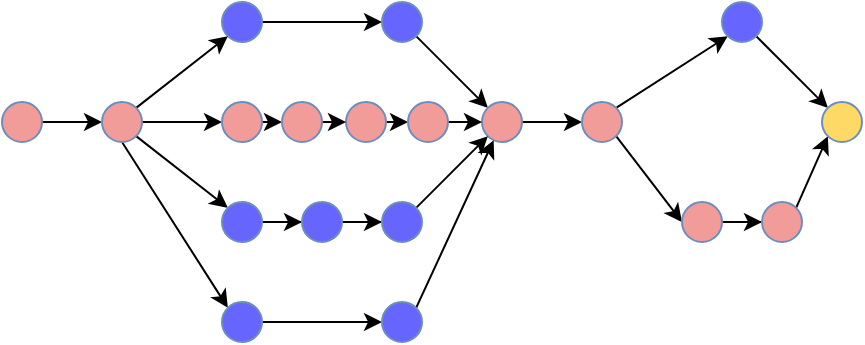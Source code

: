 <mxfile version="21.7.5" type="device">
  <diagram name="Page-1" id="NfrR-SPp4-SvVIAn2ama">
    <mxGraphModel dx="500" dy="254" grid="1" gridSize="10" guides="1" tooltips="1" connect="1" arrows="1" fold="1" page="1" pageScale="1" pageWidth="850" pageHeight="1100" math="0" shadow="0">
      <root>
        <mxCell id="0" />
        <mxCell id="1" parent="0" />
        <mxCell id="3BBLkdBuX41_PqtYfWqN-31" style="edgeStyle=orthogonalEdgeStyle;rounded=0;orthogonalLoop=1;jettySize=auto;html=1;entryX=0;entryY=0.5;entryDx=0;entryDy=0;" edge="1" parent="1" source="3BBLkdBuX41_PqtYfWqN-1" target="3BBLkdBuX41_PqtYfWqN-7">
          <mxGeometry relative="1" as="geometry" />
        </mxCell>
        <mxCell id="3BBLkdBuX41_PqtYfWqN-1" value="" style="ellipse;whiteSpace=wrap;html=1;aspect=fixed;fillColor=#F19C99;strokeColor=#6c8ebf;" vertex="1" parent="1">
          <mxGeometry x="90" y="140" width="20" height="20" as="geometry" />
        </mxCell>
        <mxCell id="3BBLkdBuX41_PqtYfWqN-49" style="edgeStyle=orthogonalEdgeStyle;rounded=0;orthogonalLoop=1;jettySize=auto;html=1;entryX=0;entryY=0.5;entryDx=0;entryDy=0;" edge="1" parent="1" source="3BBLkdBuX41_PqtYfWqN-6" target="3BBLkdBuX41_PqtYfWqN-11">
          <mxGeometry relative="1" as="geometry" />
        </mxCell>
        <mxCell id="3BBLkdBuX41_PqtYfWqN-6" value="" style="ellipse;whiteSpace=wrap;html=1;aspect=fixed;fillColor=#6666FF;strokeColor=#6c8ebf;" vertex="1" parent="1">
          <mxGeometry x="200" y="90" width="20" height="20" as="geometry" />
        </mxCell>
        <mxCell id="3BBLkdBuX41_PqtYfWqN-32" style="edgeStyle=orthogonalEdgeStyle;rounded=0;orthogonalLoop=1;jettySize=auto;html=1;entryX=0;entryY=0.5;entryDx=0;entryDy=0;" edge="1" parent="1" source="3BBLkdBuX41_PqtYfWqN-7" target="3BBLkdBuX41_PqtYfWqN-13">
          <mxGeometry relative="1" as="geometry" />
        </mxCell>
        <mxCell id="3BBLkdBuX41_PqtYfWqN-33" style="rounded=0;orthogonalLoop=1;jettySize=auto;html=1;exitX=1;exitY=0;exitDx=0;exitDy=0;entryX=0;entryY=1;entryDx=0;entryDy=0;" edge="1" parent="1" source="3BBLkdBuX41_PqtYfWqN-7" target="3BBLkdBuX41_PqtYfWqN-6">
          <mxGeometry relative="1" as="geometry" />
        </mxCell>
        <mxCell id="3BBLkdBuX41_PqtYfWqN-34" style="rounded=0;orthogonalLoop=1;jettySize=auto;html=1;exitX=1;exitY=1;exitDx=0;exitDy=0;entryX=0;entryY=0;entryDx=0;entryDy=0;" edge="1" parent="1" source="3BBLkdBuX41_PqtYfWqN-7" target="3BBLkdBuX41_PqtYfWqN-18">
          <mxGeometry relative="1" as="geometry" />
        </mxCell>
        <mxCell id="3BBLkdBuX41_PqtYfWqN-38" style="rounded=0;orthogonalLoop=1;jettySize=auto;html=1;exitX=0.5;exitY=1;exitDx=0;exitDy=0;entryX=0;entryY=0;entryDx=0;entryDy=0;" edge="1" parent="1" source="3BBLkdBuX41_PqtYfWqN-7" target="3BBLkdBuX41_PqtYfWqN-19">
          <mxGeometry relative="1" as="geometry" />
        </mxCell>
        <mxCell id="3BBLkdBuX41_PqtYfWqN-7" value="" style="ellipse;whiteSpace=wrap;html=1;aspect=fixed;fillColor=#F19C99;strokeColor=#6c8ebf;" vertex="1" parent="1">
          <mxGeometry x="140" y="140" width="20" height="20" as="geometry" />
        </mxCell>
        <mxCell id="3BBLkdBuX41_PqtYfWqN-50" style="rounded=0;orthogonalLoop=1;jettySize=auto;html=1;exitX=1;exitY=1;exitDx=0;exitDy=0;entryX=0;entryY=0;entryDx=0;entryDy=0;" edge="1" parent="1" source="3BBLkdBuX41_PqtYfWqN-11" target="3BBLkdBuX41_PqtYfWqN-15">
          <mxGeometry relative="1" as="geometry" />
        </mxCell>
        <mxCell id="3BBLkdBuX41_PqtYfWqN-11" value="" style="ellipse;whiteSpace=wrap;html=1;aspect=fixed;fillColor=#6666FF;strokeColor=#6c8ebf;" vertex="1" parent="1">
          <mxGeometry x="280" y="90" width="20" height="20" as="geometry" />
        </mxCell>
        <mxCell id="3BBLkdBuX41_PqtYfWqN-43" style="edgeStyle=orthogonalEdgeStyle;rounded=0;orthogonalLoop=1;jettySize=auto;html=1;exitX=1;exitY=0.5;exitDx=0;exitDy=0;entryX=0;entryY=0.5;entryDx=0;entryDy=0;" edge="1" parent="1" source="3BBLkdBuX41_PqtYfWqN-13" target="3BBLkdBuX41_PqtYfWqN-23">
          <mxGeometry relative="1" as="geometry" />
        </mxCell>
        <mxCell id="3BBLkdBuX41_PqtYfWqN-13" value="" style="ellipse;whiteSpace=wrap;html=1;aspect=fixed;fillColor=#F19C99;strokeColor=#6c8ebf;" vertex="1" parent="1">
          <mxGeometry x="200" y="140" width="20" height="20" as="geometry" />
        </mxCell>
        <mxCell id="3BBLkdBuX41_PqtYfWqN-45" style="edgeStyle=orthogonalEdgeStyle;rounded=0;orthogonalLoop=1;jettySize=auto;html=1;exitX=1;exitY=0.5;exitDx=0;exitDy=0;entryX=0;entryY=0.5;entryDx=0;entryDy=0;" edge="1" parent="1" source="3BBLkdBuX41_PqtYfWqN-14" target="3BBLkdBuX41_PqtYfWqN-42">
          <mxGeometry relative="1" as="geometry" />
        </mxCell>
        <mxCell id="3BBLkdBuX41_PqtYfWqN-14" value="" style="ellipse;whiteSpace=wrap;html=1;aspect=fixed;fillColor=#F19C99;strokeColor=#6c8ebf;" vertex="1" parent="1">
          <mxGeometry x="262" y="140" width="20" height="20" as="geometry" />
        </mxCell>
        <mxCell id="3BBLkdBuX41_PqtYfWqN-47" style="edgeStyle=orthogonalEdgeStyle;rounded=0;orthogonalLoop=1;jettySize=auto;html=1;entryX=0;entryY=0.5;entryDx=0;entryDy=0;" edge="1" parent="1" source="3BBLkdBuX41_PqtYfWqN-15" target="3BBLkdBuX41_PqtYfWqN-16">
          <mxGeometry relative="1" as="geometry" />
        </mxCell>
        <mxCell id="3BBLkdBuX41_PqtYfWqN-15" value="" style="ellipse;whiteSpace=wrap;html=1;aspect=fixed;fillColor=#F19C99;strokeColor=#6c8ebf;" vertex="1" parent="1">
          <mxGeometry x="330" y="140" width="20" height="20" as="geometry" />
        </mxCell>
        <mxCell id="3BBLkdBuX41_PqtYfWqN-48" style="rounded=0;orthogonalLoop=1;jettySize=auto;html=1;exitX=1;exitY=1;exitDx=0;exitDy=0;entryX=0;entryY=0.5;entryDx=0;entryDy=0;" edge="1" parent="1" source="3BBLkdBuX41_PqtYfWqN-16" target="3BBLkdBuX41_PqtYfWqN-25">
          <mxGeometry relative="1" as="geometry" />
        </mxCell>
        <mxCell id="3BBLkdBuX41_PqtYfWqN-51" style="rounded=0;orthogonalLoop=1;jettySize=auto;html=1;exitX=1;exitY=0;exitDx=0;exitDy=0;entryX=0;entryY=1;entryDx=0;entryDy=0;" edge="1" parent="1" source="3BBLkdBuX41_PqtYfWqN-16" target="3BBLkdBuX41_PqtYfWqN-24">
          <mxGeometry relative="1" as="geometry" />
        </mxCell>
        <mxCell id="3BBLkdBuX41_PqtYfWqN-16" value="" style="ellipse;whiteSpace=wrap;html=1;aspect=fixed;fillColor=#F19C99;strokeColor=#6c8ebf;" vertex="1" parent="1">
          <mxGeometry x="380" y="140" width="20" height="20" as="geometry" />
        </mxCell>
        <mxCell id="3BBLkdBuX41_PqtYfWqN-36" style="edgeStyle=orthogonalEdgeStyle;rounded=0;orthogonalLoop=1;jettySize=auto;html=1;entryX=0;entryY=0.5;entryDx=0;entryDy=0;" edge="1" parent="1" source="3BBLkdBuX41_PqtYfWqN-18" target="3BBLkdBuX41_PqtYfWqN-21">
          <mxGeometry relative="1" as="geometry" />
        </mxCell>
        <mxCell id="3BBLkdBuX41_PqtYfWqN-18" value="" style="ellipse;whiteSpace=wrap;html=1;aspect=fixed;fillColor=#6666FF;strokeColor=#6c8ebf;" vertex="1" parent="1">
          <mxGeometry x="200" y="190" width="20" height="20" as="geometry" />
        </mxCell>
        <mxCell id="3BBLkdBuX41_PqtYfWqN-39" style="edgeStyle=orthogonalEdgeStyle;rounded=0;orthogonalLoop=1;jettySize=auto;html=1;exitX=1;exitY=0.5;exitDx=0;exitDy=0;entryX=0;entryY=0.5;entryDx=0;entryDy=0;" edge="1" parent="1" source="3BBLkdBuX41_PqtYfWqN-19" target="3BBLkdBuX41_PqtYfWqN-20">
          <mxGeometry relative="1" as="geometry" />
        </mxCell>
        <mxCell id="3BBLkdBuX41_PqtYfWqN-19" value="" style="ellipse;whiteSpace=wrap;html=1;aspect=fixed;fillColor=#6666FF;strokeColor=#6c8ebf;" vertex="1" parent="1">
          <mxGeometry x="200" y="240" width="20" height="20" as="geometry" />
        </mxCell>
        <mxCell id="3BBLkdBuX41_PqtYfWqN-41" style="rounded=0;orthogonalLoop=1;jettySize=auto;html=1;exitX=1;exitY=0;exitDx=0;exitDy=0;" edge="1" parent="1" source="3BBLkdBuX41_PqtYfWqN-20" target="3BBLkdBuX41_PqtYfWqN-15">
          <mxGeometry relative="1" as="geometry" />
        </mxCell>
        <mxCell id="3BBLkdBuX41_PqtYfWqN-20" value="" style="ellipse;whiteSpace=wrap;html=1;aspect=fixed;fillColor=#6666FF;strokeColor=#6c8ebf;" vertex="1" parent="1">
          <mxGeometry x="280" y="240" width="20" height="20" as="geometry" />
        </mxCell>
        <mxCell id="3BBLkdBuX41_PqtYfWqN-37" style="edgeStyle=orthogonalEdgeStyle;rounded=0;orthogonalLoop=1;jettySize=auto;html=1;entryX=0;entryY=0.5;entryDx=0;entryDy=0;" edge="1" parent="1" source="3BBLkdBuX41_PqtYfWqN-21" target="3BBLkdBuX41_PqtYfWqN-22">
          <mxGeometry relative="1" as="geometry" />
        </mxCell>
        <mxCell id="3BBLkdBuX41_PqtYfWqN-21" value="" style="ellipse;whiteSpace=wrap;html=1;aspect=fixed;fillColor=#6666FF;strokeColor=#6c8ebf;" vertex="1" parent="1">
          <mxGeometry x="240" y="190" width="20" height="20" as="geometry" />
        </mxCell>
        <mxCell id="3BBLkdBuX41_PqtYfWqN-40" style="rounded=0;orthogonalLoop=1;jettySize=auto;html=1;entryX=0;entryY=1;entryDx=0;entryDy=0;" edge="1" parent="1" source="3BBLkdBuX41_PqtYfWqN-22" target="3BBLkdBuX41_PqtYfWqN-15">
          <mxGeometry relative="1" as="geometry" />
        </mxCell>
        <mxCell id="3BBLkdBuX41_PqtYfWqN-22" value="" style="ellipse;whiteSpace=wrap;html=1;aspect=fixed;fillColor=#6666FF;strokeColor=#6c8ebf;" vertex="1" parent="1">
          <mxGeometry x="280" y="190" width="20" height="20" as="geometry" />
        </mxCell>
        <mxCell id="3BBLkdBuX41_PqtYfWqN-44" style="edgeStyle=orthogonalEdgeStyle;rounded=0;orthogonalLoop=1;jettySize=auto;html=1;exitX=1;exitY=0.5;exitDx=0;exitDy=0;entryX=0;entryY=0.5;entryDx=0;entryDy=0;" edge="1" parent="1" source="3BBLkdBuX41_PqtYfWqN-23" target="3BBLkdBuX41_PqtYfWqN-14">
          <mxGeometry relative="1" as="geometry" />
        </mxCell>
        <mxCell id="3BBLkdBuX41_PqtYfWqN-23" value="" style="ellipse;whiteSpace=wrap;html=1;aspect=fixed;fillColor=#F19C99;strokeColor=#6c8ebf;" vertex="1" parent="1">
          <mxGeometry x="230" y="140" width="20" height="20" as="geometry" />
        </mxCell>
        <mxCell id="3BBLkdBuX41_PqtYfWqN-53" style="rounded=0;orthogonalLoop=1;jettySize=auto;html=1;exitX=1;exitY=1;exitDx=0;exitDy=0;entryX=0;entryY=0;entryDx=0;entryDy=0;" edge="1" parent="1" source="3BBLkdBuX41_PqtYfWqN-24" target="3BBLkdBuX41_PqtYfWqN-28">
          <mxGeometry relative="1" as="geometry" />
        </mxCell>
        <mxCell id="3BBLkdBuX41_PqtYfWqN-24" value="" style="ellipse;whiteSpace=wrap;html=1;aspect=fixed;fillColor=#6666FF;strokeColor=#6c8ebf;" vertex="1" parent="1">
          <mxGeometry x="450" y="90" width="20" height="20" as="geometry" />
        </mxCell>
        <mxCell id="3BBLkdBuX41_PqtYfWqN-52" style="edgeStyle=orthogonalEdgeStyle;rounded=0;orthogonalLoop=1;jettySize=auto;html=1;entryX=0;entryY=0.5;entryDx=0;entryDy=0;" edge="1" parent="1" source="3BBLkdBuX41_PqtYfWqN-25" target="3BBLkdBuX41_PqtYfWqN-26">
          <mxGeometry relative="1" as="geometry" />
        </mxCell>
        <mxCell id="3BBLkdBuX41_PqtYfWqN-25" value="" style="ellipse;whiteSpace=wrap;html=1;aspect=fixed;fillColor=#F19C99;strokeColor=#6c8ebf;" vertex="1" parent="1">
          <mxGeometry x="430" y="190" width="20" height="20" as="geometry" />
        </mxCell>
        <mxCell id="3BBLkdBuX41_PqtYfWqN-54" style="rounded=0;orthogonalLoop=1;jettySize=auto;html=1;exitX=1;exitY=0;exitDx=0;exitDy=0;entryX=0;entryY=1;entryDx=0;entryDy=0;" edge="1" parent="1" source="3BBLkdBuX41_PqtYfWqN-26" target="3BBLkdBuX41_PqtYfWqN-28">
          <mxGeometry relative="1" as="geometry" />
        </mxCell>
        <mxCell id="3BBLkdBuX41_PqtYfWqN-26" value="" style="ellipse;whiteSpace=wrap;html=1;aspect=fixed;fillColor=#F19C99;strokeColor=#6c8ebf;" vertex="1" parent="1">
          <mxGeometry x="470" y="190" width="20" height="20" as="geometry" />
        </mxCell>
        <mxCell id="3BBLkdBuX41_PqtYfWqN-28" value="" style="ellipse;whiteSpace=wrap;html=1;aspect=fixed;fillColor=#FFD966;strokeColor=#6c8ebf;" vertex="1" parent="1">
          <mxGeometry x="500" y="140" width="20" height="20" as="geometry" />
        </mxCell>
        <mxCell id="3BBLkdBuX41_PqtYfWqN-46" style="edgeStyle=orthogonalEdgeStyle;rounded=0;orthogonalLoop=1;jettySize=auto;html=1;exitX=1;exitY=0.5;exitDx=0;exitDy=0;entryX=0;entryY=0.5;entryDx=0;entryDy=0;" edge="1" parent="1" source="3BBLkdBuX41_PqtYfWqN-42" target="3BBLkdBuX41_PqtYfWqN-15">
          <mxGeometry relative="1" as="geometry" />
        </mxCell>
        <mxCell id="3BBLkdBuX41_PqtYfWqN-42" value="" style="ellipse;whiteSpace=wrap;html=1;aspect=fixed;fillColor=#F19C99;strokeColor=#6c8ebf;" vertex="1" parent="1">
          <mxGeometry x="293" y="140" width="20" height="20" as="geometry" />
        </mxCell>
      </root>
    </mxGraphModel>
  </diagram>
</mxfile>
